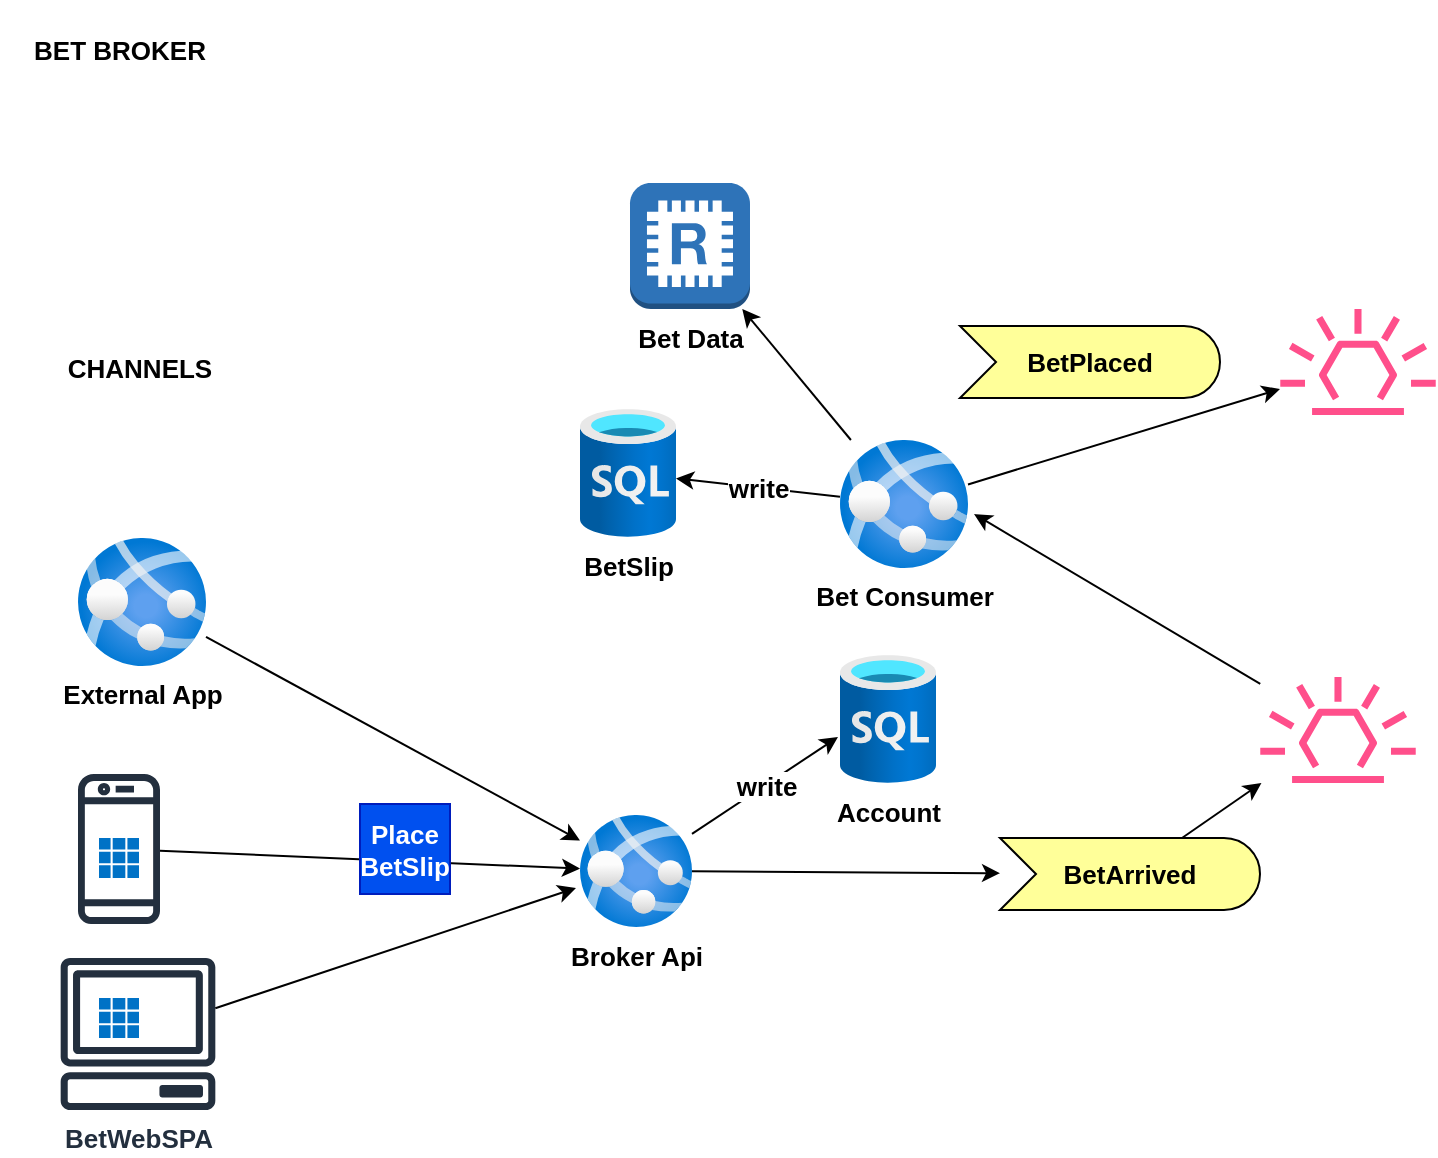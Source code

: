 <mxfile version="16.5.1" type="device"><diagram id="pfsPN0mitCCPin4iP6XM" name="Page-1"><mxGraphModel dx="1422" dy="865" grid="1" gridSize="10" guides="1" tooltips="1" connect="1" arrows="1" fold="1" page="1" pageScale="1" pageWidth="827" pageHeight="1169" math="0" shadow="0"><root><mxCell id="0"/><mxCell id="1" parent="0"/><mxCell id="bIYG7P9cKAYpzeMJ6oqk-1" value="BET BROKER" style="text;html=1;strokeColor=none;fillColor=none;align=center;verticalAlign=middle;whiteSpace=wrap;rounded=0;fontSize=13;labelBackgroundColor=default;fontStyle=1" vertex="1" parent="1"><mxGeometry x="50" y="30" width="120" height="50" as="geometry"/></mxCell><mxCell id="bIYG7P9cKAYpzeMJ6oqk-2" value="" style="sketch=0;aspect=fixed;html=1;points=[];align=center;image;fontSize=13;image=img/lib/mscae/Client_Apps.svg;fontStyle=1" vertex="1" parent="1"><mxGeometry x="99.5" y="449" width="20" height="20" as="geometry"/></mxCell><mxCell id="bIYG7P9cKAYpzeMJ6oqk-3" value="" style="sketch=0;outlineConnect=0;fontColor=#232F3E;gradientColor=none;fillColor=#232F3E;strokeColor=none;dashed=0;verticalLabelPosition=bottom;verticalAlign=top;align=center;html=1;fontSize=13;fontStyle=1;aspect=fixed;pointerEvents=1;shape=mxgraph.aws4.mobile_client;" vertex="1" parent="1"><mxGeometry x="89" y="415.5" width="41" height="78" as="geometry"/></mxCell><mxCell id="bIYG7P9cKAYpzeMJ6oqk-4" value="BetWebSPA" style="sketch=0;outlineConnect=0;fontColor=#232F3E;gradientColor=none;fillColor=#232F3E;strokeColor=none;dashed=0;verticalLabelPosition=bottom;verticalAlign=top;align=center;html=1;fontSize=13;fontStyle=1;aspect=fixed;pointerEvents=1;shape=mxgraph.aws4.client;" vertex="1" parent="1"><mxGeometry x="80" y="509" width="78" height="76" as="geometry"/></mxCell><mxCell id="bIYG7P9cKAYpzeMJ6oqk-5" value="External App" style="aspect=fixed;html=1;points=[];align=center;image;fontSize=13;image=img/lib/azure2/compute/App_Services.svg;fontStyle=1" vertex="1" parent="1"><mxGeometry x="89" y="299" width="64" height="64" as="geometry"/></mxCell><mxCell id="bIYG7P9cKAYpzeMJ6oqk-6" value="CHANNELS" style="text;html=1;strokeColor=none;fillColor=none;align=center;verticalAlign=middle;whiteSpace=wrap;rounded=0;fontStyle=1;fontSize=13;" vertex="1" parent="1"><mxGeometry x="80" y="199" width="80" height="30" as="geometry"/></mxCell><mxCell id="bIYG7P9cKAYpzeMJ6oqk-7" value="" style="sketch=0;aspect=fixed;html=1;points=[];align=center;image;fontSize=13;image=img/lib/mscae/Client_Apps.svg;fontStyle=1" vertex="1" parent="1"><mxGeometry x="99.5" y="529" width="20" height="20" as="geometry"/></mxCell><mxCell id="bIYG7P9cKAYpzeMJ6oqk-12" value="" style="endArrow=classic;html=1;fontStyle=1;fontSize=13;" edge="1" parent="1" source="bIYG7P9cKAYpzeMJ6oqk-3" target="bIYG7P9cKAYpzeMJ6oqk-13"><mxGeometry width="50" height="50" relative="1" as="geometry"><mxPoint x="200" y="509" as="sourcePoint"/><mxPoint x="250" y="459" as="targetPoint"/></mxGeometry></mxCell><mxCell id="bIYG7P9cKAYpzeMJ6oqk-13" value="Broker Api" style="aspect=fixed;html=1;points=[];align=center;image;fontSize=13;image=img/lib/azure2/compute/App_Services.svg;fontStyle=1" vertex="1" parent="1"><mxGeometry x="340" y="437.5" width="56" height="56" as="geometry"/></mxCell><mxCell id="bIYG7P9cKAYpzeMJ6oqk-14" value="Account" style="aspect=fixed;html=1;points=[];align=center;image;fontSize=13;image=img/lib/azure2/databases/SQL_Database.svg;fontStyle=1" vertex="1" parent="1"><mxGeometry x="470" y="357.5" width="48" height="64" as="geometry"/></mxCell><mxCell id="bIYG7P9cKAYpzeMJ6oqk-15" value="BetArrived" style="html=1;outlineConnect=0;whiteSpace=wrap;fillColor=#ffff99;shape=mxgraph.archimate3.event;fontStyle=1;fontSize=13;" vertex="1" parent="1"><mxGeometry x="550" y="449" width="130" height="36" as="geometry"/></mxCell><mxCell id="bIYG7P9cKAYpzeMJ6oqk-16" value="" style="sketch=0;outlineConnect=0;fontColor=#232F3E;gradientColor=none;fillColor=#FF4F8B;strokeColor=none;dashed=0;verticalLabelPosition=bottom;verticalAlign=top;align=center;html=1;fontSize=13;fontStyle=1;aspect=fixed;pointerEvents=1;shape=mxgraph.aws4.eventbridge_default_event_bus_resource;" vertex="1" parent="1"><mxGeometry x="680" y="368.5" width="78" height="53" as="geometry"/></mxCell><mxCell id="bIYG7P9cKAYpzeMJ6oqk-17" value="" style="endArrow=classic;html=1;fontStyle=1;fontSize=13;" edge="1" parent="1" source="bIYG7P9cKAYpzeMJ6oqk-15" target="bIYG7P9cKAYpzeMJ6oqk-16"><mxGeometry width="50" height="50" relative="1" as="geometry"><mxPoint x="350" y="608.5" as="sourcePoint"/><mxPoint x="400" y="558.5" as="targetPoint"/></mxGeometry></mxCell><mxCell id="bIYG7P9cKAYpzeMJ6oqk-18" value="" style="endArrow=classic;html=1;fontStyle=1;fontSize=13;" edge="1" parent="1" source="bIYG7P9cKAYpzeMJ6oqk-13" target="bIYG7P9cKAYpzeMJ6oqk-15"><mxGeometry width="50" height="50" relative="1" as="geometry"><mxPoint x="350" y="608.5" as="sourcePoint"/><mxPoint x="400" y="558.5" as="targetPoint"/></mxGeometry></mxCell><mxCell id="bIYG7P9cKAYpzeMJ6oqk-19" value="Bet Data" style="outlineConnect=0;dashed=0;verticalLabelPosition=bottom;verticalAlign=top;align=center;html=1;shape=mxgraph.aws3.redis;fillColor=#2E73B8;gradientColor=none;fontStyle=1;fontSize=13;" vertex="1" parent="1"><mxGeometry x="365" y="121.5" width="60" height="63" as="geometry"/></mxCell><mxCell id="bIYG7P9cKAYpzeMJ6oqk-20" value="Bet Consumer" style="aspect=fixed;html=1;points=[];align=center;image;fontSize=13;image=img/lib/azure2/compute/App_Services.svg;fontStyle=1" vertex="1" parent="1"><mxGeometry x="470" y="250" width="64" height="64" as="geometry"/></mxCell><mxCell id="bIYG7P9cKAYpzeMJ6oqk-21" value="" style="endArrow=classic;html=1;fontStyle=1;fontSize=13;" edge="1" parent="1" source="bIYG7P9cKAYpzeMJ6oqk-20" target="bIYG7P9cKAYpzeMJ6oqk-19"><mxGeometry width="50" height="50" relative="1" as="geometry"><mxPoint x="445.123" y="390.156" as="sourcePoint"/><mxPoint x="350" y="348.5" as="targetPoint"/></mxGeometry></mxCell><mxCell id="bIYG7P9cKAYpzeMJ6oqk-22" value="write" style="endArrow=classic;html=1;fontStyle=1;fontSize=13;" edge="1" parent="1" source="bIYG7P9cKAYpzeMJ6oqk-20" target="bIYG7P9cKAYpzeMJ6oqk-23"><mxGeometry width="50" height="50" relative="1" as="geometry"><mxPoint x="350" y="608.5" as="sourcePoint"/><mxPoint x="400" y="558.5" as="targetPoint"/></mxGeometry></mxCell><mxCell id="bIYG7P9cKAYpzeMJ6oqk-23" value="BetSlip" style="aspect=fixed;html=1;points=[];align=center;image;fontSize=13;image=img/lib/azure2/databases/SQL_Database.svg;fontStyle=1" vertex="1" parent="1"><mxGeometry x="340" y="234.5" width="48" height="64" as="geometry"/></mxCell><mxCell id="bIYG7P9cKAYpzeMJ6oqk-24" value="" style="endArrow=classic;html=1;entryX=1.047;entryY=0.578;entryDx=0;entryDy=0;entryPerimeter=0;fontStyle=1;fontSize=13;" edge="1" parent="1" source="bIYG7P9cKAYpzeMJ6oqk-16" target="bIYG7P9cKAYpzeMJ6oqk-20"><mxGeometry width="50" height="50" relative="1" as="geometry"><mxPoint x="350" y="608.5" as="sourcePoint"/><mxPoint x="400" y="558.5" as="targetPoint"/></mxGeometry></mxCell><mxCell id="bIYG7P9cKAYpzeMJ6oqk-25" value="" style="endArrow=classic;html=1;entryX=-0.002;entryY=0.755;entryDx=0;entryDy=0;entryPerimeter=0;fontStyle=1;fontSize=13;" edge="1" parent="1" source="bIYG7P9cKAYpzeMJ6oqk-20" target="bIYG7P9cKAYpzeMJ6oqk-27"><mxGeometry width="50" height="50" relative="1" as="geometry"><mxPoint x="350" y="608.5" as="sourcePoint"/><mxPoint x="400" y="558.5" as="targetPoint"/></mxGeometry></mxCell><mxCell id="bIYG7P9cKAYpzeMJ6oqk-26" value="BetPlaced" style="html=1;outlineConnect=0;whiteSpace=wrap;fillColor=#ffff99;shape=mxgraph.archimate3.event;fontStyle=1;fontSize=13;" vertex="1" parent="1"><mxGeometry x="530" y="193" width="130" height="36" as="geometry"/></mxCell><mxCell id="bIYG7P9cKAYpzeMJ6oqk-27" value="" style="sketch=0;outlineConnect=0;fontColor=#232F3E;gradientColor=none;fillColor=#FF4F8B;strokeColor=none;dashed=0;verticalLabelPosition=bottom;verticalAlign=top;align=center;html=1;fontSize=13;fontStyle=1;aspect=fixed;pointerEvents=1;shape=mxgraph.aws4.eventbridge_default_event_bus_resource;" vertex="1" parent="1"><mxGeometry x="690" y="184.5" width="78" height="53" as="geometry"/></mxCell><mxCell id="bIYG7P9cKAYpzeMJ6oqk-28" value="Place BetSlip" style="whiteSpace=wrap;html=1;aspect=fixed;fillColor=#0050ef;strokeColor=#001DBC;fontColor=#ffffff;fontStyle=1;fontSize=13;" vertex="1" parent="1"><mxGeometry x="230" y="432" width="45" height="45" as="geometry"/></mxCell><mxCell id="bIYG7P9cKAYpzeMJ6oqk-30" value="" style="endArrow=classic;html=1;rounded=0;fontStyle=1;fontSize=13;" edge="1" parent="1" source="bIYG7P9cKAYpzeMJ6oqk-5" target="bIYG7P9cKAYpzeMJ6oqk-13"><mxGeometry width="50" height="50" relative="1" as="geometry"><mxPoint x="390" y="470" as="sourcePoint"/><mxPoint x="440" y="420" as="targetPoint"/></mxGeometry></mxCell><mxCell id="bIYG7P9cKAYpzeMJ6oqk-31" value="" style="endArrow=classic;html=1;rounded=0;entryX=-0.036;entryY=0.652;entryDx=0;entryDy=0;entryPerimeter=0;fontStyle=1;fontSize=13;" edge="1" parent="1" source="bIYG7P9cKAYpzeMJ6oqk-4" target="bIYG7P9cKAYpzeMJ6oqk-13"><mxGeometry width="50" height="50" relative="1" as="geometry"><mxPoint x="390" y="470" as="sourcePoint"/><mxPoint x="440" y="420" as="targetPoint"/></mxGeometry></mxCell><mxCell id="bIYG7P9cKAYpzeMJ6oqk-32" value="write" style="endArrow=classic;html=1;rounded=0;entryX=-0.021;entryY=0.641;entryDx=0;entryDy=0;entryPerimeter=0;fontStyle=1;fontSize=13;" edge="1" parent="1" source="bIYG7P9cKAYpzeMJ6oqk-13" target="bIYG7P9cKAYpzeMJ6oqk-14"><mxGeometry width="50" height="50" relative="1" as="geometry"><mxPoint x="390" y="470" as="sourcePoint"/><mxPoint x="440" y="420" as="targetPoint"/></mxGeometry></mxCell></root></mxGraphModel></diagram></mxfile>